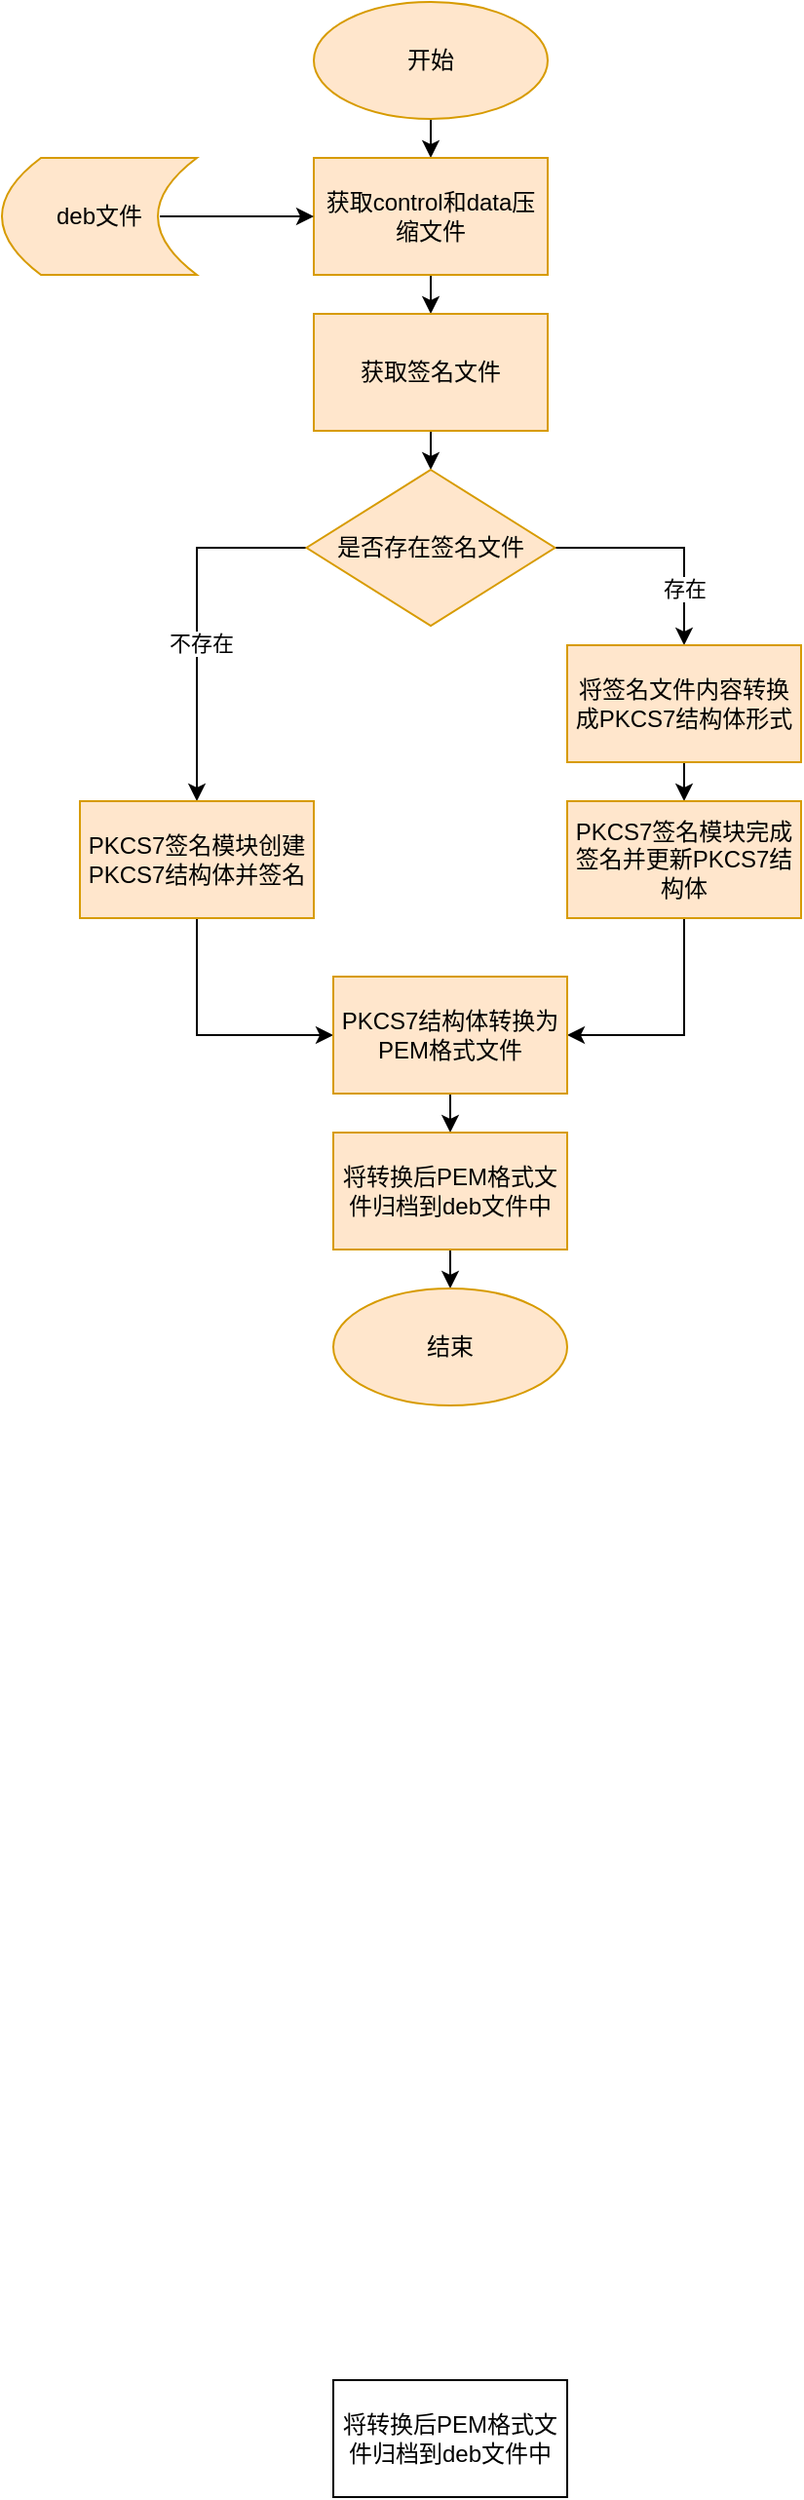 <mxfile version="21.3.2" type="github">
  <diagram name="第 1 页" id="fWx9ujVjWq1F_lEmzrDk">
    <mxGraphModel dx="1434" dy="715" grid="1" gridSize="10" guides="1" tooltips="1" connect="1" arrows="1" fold="1" page="1" pageScale="1" pageWidth="827" pageHeight="1169" math="0" shadow="0">
      <root>
        <mxCell id="0" />
        <mxCell id="1" parent="0" />
        <mxCell id="iaZIWw1a8rxf-XdZS27P-14" style="edgeStyle=orthogonalEdgeStyle;rounded=0;orthogonalLoop=1;jettySize=auto;html=1;exitX=0.5;exitY=1;exitDx=0;exitDy=0;entryX=0.5;entryY=0;entryDx=0;entryDy=0;" edge="1" parent="1" source="iaZIWw1a8rxf-XdZS27P-2" target="iaZIWw1a8rxf-XdZS27P-3">
          <mxGeometry relative="1" as="geometry" />
        </mxCell>
        <mxCell id="iaZIWw1a8rxf-XdZS27P-2" value="开始" style="ellipse;whiteSpace=wrap;html=1;fillColor=#ffe6cc;strokeColor=#d79b00;" vertex="1" parent="1">
          <mxGeometry x="190" y="40" width="120" height="60" as="geometry" />
        </mxCell>
        <mxCell id="iaZIWw1a8rxf-XdZS27P-16" style="edgeStyle=orthogonalEdgeStyle;rounded=0;orthogonalLoop=1;jettySize=auto;html=1;exitX=0.5;exitY=1;exitDx=0;exitDy=0;entryX=0.5;entryY=0;entryDx=0;entryDy=0;" edge="1" parent="1" source="iaZIWw1a8rxf-XdZS27P-3" target="iaZIWw1a8rxf-XdZS27P-4">
          <mxGeometry relative="1" as="geometry" />
        </mxCell>
        <mxCell id="iaZIWw1a8rxf-XdZS27P-3" value="获取control和data压缩文件" style="rounded=0;whiteSpace=wrap;html=1;fillColor=#ffe6cc;strokeColor=#d79b00;" vertex="1" parent="1">
          <mxGeometry x="190" y="120" width="120" height="60" as="geometry" />
        </mxCell>
        <mxCell id="iaZIWw1a8rxf-XdZS27P-17" style="edgeStyle=orthogonalEdgeStyle;rounded=0;orthogonalLoop=1;jettySize=auto;html=1;exitX=0.5;exitY=1;exitDx=0;exitDy=0;entryX=0.5;entryY=0;entryDx=0;entryDy=0;" edge="1" parent="1" source="iaZIWw1a8rxf-XdZS27P-4" target="iaZIWw1a8rxf-XdZS27P-5">
          <mxGeometry relative="1" as="geometry" />
        </mxCell>
        <mxCell id="iaZIWw1a8rxf-XdZS27P-4" value="获取签名文件" style="rounded=0;whiteSpace=wrap;html=1;fillColor=#ffe6cc;strokeColor=#d79b00;" vertex="1" parent="1">
          <mxGeometry x="190" y="200" width="120" height="60" as="geometry" />
        </mxCell>
        <mxCell id="iaZIWw1a8rxf-XdZS27P-18" style="edgeStyle=orthogonalEdgeStyle;rounded=0;orthogonalLoop=1;jettySize=auto;html=1;exitX=1;exitY=0.5;exitDx=0;exitDy=0;entryX=0.5;entryY=0;entryDx=0;entryDy=0;" edge="1" parent="1" source="iaZIWw1a8rxf-XdZS27P-5" target="iaZIWw1a8rxf-XdZS27P-6">
          <mxGeometry relative="1" as="geometry" />
        </mxCell>
        <mxCell id="iaZIWw1a8rxf-XdZS27P-22" value="存在" style="edgeLabel;html=1;align=center;verticalAlign=middle;resizable=0;points=[];" vertex="1" connectable="0" parent="iaZIWw1a8rxf-XdZS27P-18">
          <mxGeometry x="0.295" relative="1" as="geometry">
            <mxPoint y="11" as="offset" />
          </mxGeometry>
        </mxCell>
        <mxCell id="iaZIWw1a8rxf-XdZS27P-19" style="edgeStyle=orthogonalEdgeStyle;rounded=0;orthogonalLoop=1;jettySize=auto;html=1;exitX=0;exitY=0.5;exitDx=0;exitDy=0;entryX=0.5;entryY=0;entryDx=0;entryDy=0;" edge="1" parent="1" source="iaZIWw1a8rxf-XdZS27P-5" target="iaZIWw1a8rxf-XdZS27P-7">
          <mxGeometry relative="1" as="geometry" />
        </mxCell>
        <mxCell id="iaZIWw1a8rxf-XdZS27P-21" value="不存在" style="edgeLabel;html=1;align=center;verticalAlign=middle;resizable=0;points=[];" vertex="1" connectable="0" parent="iaZIWw1a8rxf-XdZS27P-19">
          <mxGeometry x="0.13" y="2" relative="1" as="geometry">
            <mxPoint as="offset" />
          </mxGeometry>
        </mxCell>
        <mxCell id="iaZIWw1a8rxf-XdZS27P-5" value="是否存在签名文件" style="rhombus;whiteSpace=wrap;html=1;fillColor=#ffe6cc;strokeColor=#d79b00;" vertex="1" parent="1">
          <mxGeometry x="186.25" y="280" width="127.5" height="80" as="geometry" />
        </mxCell>
        <mxCell id="iaZIWw1a8rxf-XdZS27P-20" style="edgeStyle=orthogonalEdgeStyle;rounded=0;orthogonalLoop=1;jettySize=auto;html=1;exitX=0.5;exitY=1;exitDx=0;exitDy=0;entryX=0.5;entryY=0;entryDx=0;entryDy=0;" edge="1" parent="1" source="iaZIWw1a8rxf-XdZS27P-6" target="iaZIWw1a8rxf-XdZS27P-8">
          <mxGeometry relative="1" as="geometry" />
        </mxCell>
        <mxCell id="iaZIWw1a8rxf-XdZS27P-6" value="将签名文件内容转换成PKCS7结构体形式" style="rounded=0;whiteSpace=wrap;html=1;fillColor=#ffe6cc;strokeColor=#d79b00;" vertex="1" parent="1">
          <mxGeometry x="320" y="370" width="120" height="60" as="geometry" />
        </mxCell>
        <mxCell id="iaZIWw1a8rxf-XdZS27P-23" style="edgeStyle=orthogonalEdgeStyle;rounded=0;orthogonalLoop=1;jettySize=auto;html=1;exitX=0.5;exitY=1;exitDx=0;exitDy=0;entryX=0;entryY=0.5;entryDx=0;entryDy=0;" edge="1" parent="1" source="iaZIWw1a8rxf-XdZS27P-7" target="iaZIWw1a8rxf-XdZS27P-9">
          <mxGeometry relative="1" as="geometry">
            <mxPoint x="130" y="570" as="targetPoint" />
          </mxGeometry>
        </mxCell>
        <mxCell id="iaZIWw1a8rxf-XdZS27P-7" value="PKCS7签名模块创建PKCS7结构体并签名" style="rounded=0;whiteSpace=wrap;html=1;fillColor=#ffe6cc;strokeColor=#d79b00;" vertex="1" parent="1">
          <mxGeometry x="70" y="450" width="120" height="60" as="geometry" />
        </mxCell>
        <mxCell id="iaZIWw1a8rxf-XdZS27P-24" style="edgeStyle=orthogonalEdgeStyle;rounded=0;orthogonalLoop=1;jettySize=auto;html=1;exitX=0.5;exitY=1;exitDx=0;exitDy=0;entryX=1;entryY=0.5;entryDx=0;entryDy=0;" edge="1" parent="1" source="iaZIWw1a8rxf-XdZS27P-8" target="iaZIWw1a8rxf-XdZS27P-9">
          <mxGeometry relative="1" as="geometry" />
        </mxCell>
        <mxCell id="iaZIWw1a8rxf-XdZS27P-8" value="PKCS7签名模块完成签名并更新PKCS7结构体" style="rounded=0;whiteSpace=wrap;html=1;fillColor=#ffe6cc;strokeColor=#d79b00;" vertex="1" parent="1">
          <mxGeometry x="320" y="450" width="120" height="60" as="geometry" />
        </mxCell>
        <mxCell id="iaZIWw1a8rxf-XdZS27P-25" style="edgeStyle=orthogonalEdgeStyle;rounded=0;orthogonalLoop=1;jettySize=auto;html=1;exitX=0.5;exitY=1;exitDx=0;exitDy=0;entryX=0.5;entryY=0;entryDx=0;entryDy=0;" edge="1" parent="1" source="iaZIWw1a8rxf-XdZS27P-9" target="iaZIWw1a8rxf-XdZS27P-10">
          <mxGeometry relative="1" as="geometry" />
        </mxCell>
        <mxCell id="iaZIWw1a8rxf-XdZS27P-9" value="PKCS7结构体转换为PEM格式文件" style="rounded=0;whiteSpace=wrap;html=1;fillColor=#ffe6cc;strokeColor=#d79b00;" vertex="1" parent="1">
          <mxGeometry x="200" y="540" width="120" height="60" as="geometry" />
        </mxCell>
        <mxCell id="iaZIWw1a8rxf-XdZS27P-26" style="edgeStyle=orthogonalEdgeStyle;rounded=0;orthogonalLoop=1;jettySize=auto;html=1;exitX=0.5;exitY=1;exitDx=0;exitDy=0;entryX=0.5;entryY=0;entryDx=0;entryDy=0;" edge="1" parent="1" source="iaZIWw1a8rxf-XdZS27P-10" target="iaZIWw1a8rxf-XdZS27P-12">
          <mxGeometry relative="1" as="geometry" />
        </mxCell>
        <mxCell id="iaZIWw1a8rxf-XdZS27P-10" value="将转换后PEM格式文件归档到deb文件中" style="rounded=0;whiteSpace=wrap;html=1;fillColor=#ffe6cc;strokeColor=#d79b00;" vertex="1" parent="1">
          <mxGeometry x="200" y="620" width="120" height="60" as="geometry" />
        </mxCell>
        <mxCell id="iaZIWw1a8rxf-XdZS27P-11" value="将转换后PEM格式文件归档到deb文件中" style="rounded=0;whiteSpace=wrap;html=1;" vertex="1" parent="1">
          <mxGeometry x="200" y="1260" width="120" height="60" as="geometry" />
        </mxCell>
        <mxCell id="iaZIWw1a8rxf-XdZS27P-12" value="结束" style="ellipse;whiteSpace=wrap;html=1;fillColor=#ffe6cc;strokeColor=#d79b00;" vertex="1" parent="1">
          <mxGeometry x="200" y="700" width="120" height="60" as="geometry" />
        </mxCell>
        <mxCell id="iaZIWw1a8rxf-XdZS27P-15" style="edgeStyle=orthogonalEdgeStyle;rounded=0;orthogonalLoop=1;jettySize=auto;html=1;exitX=0.81;exitY=0.5;exitDx=0;exitDy=0;entryX=0;entryY=0.5;entryDx=0;entryDy=0;exitPerimeter=0;" edge="1" parent="1" source="iaZIWw1a8rxf-XdZS27P-13" target="iaZIWw1a8rxf-XdZS27P-3">
          <mxGeometry relative="1" as="geometry" />
        </mxCell>
        <mxCell id="iaZIWw1a8rxf-XdZS27P-13" value="deb文件" style="shape=dataStorage;whiteSpace=wrap;html=1;fixedSize=1;fillColor=#ffe6cc;strokeColor=#d79b00;" vertex="1" parent="1">
          <mxGeometry x="30" y="120" width="100" height="60" as="geometry" />
        </mxCell>
      </root>
    </mxGraphModel>
  </diagram>
</mxfile>

